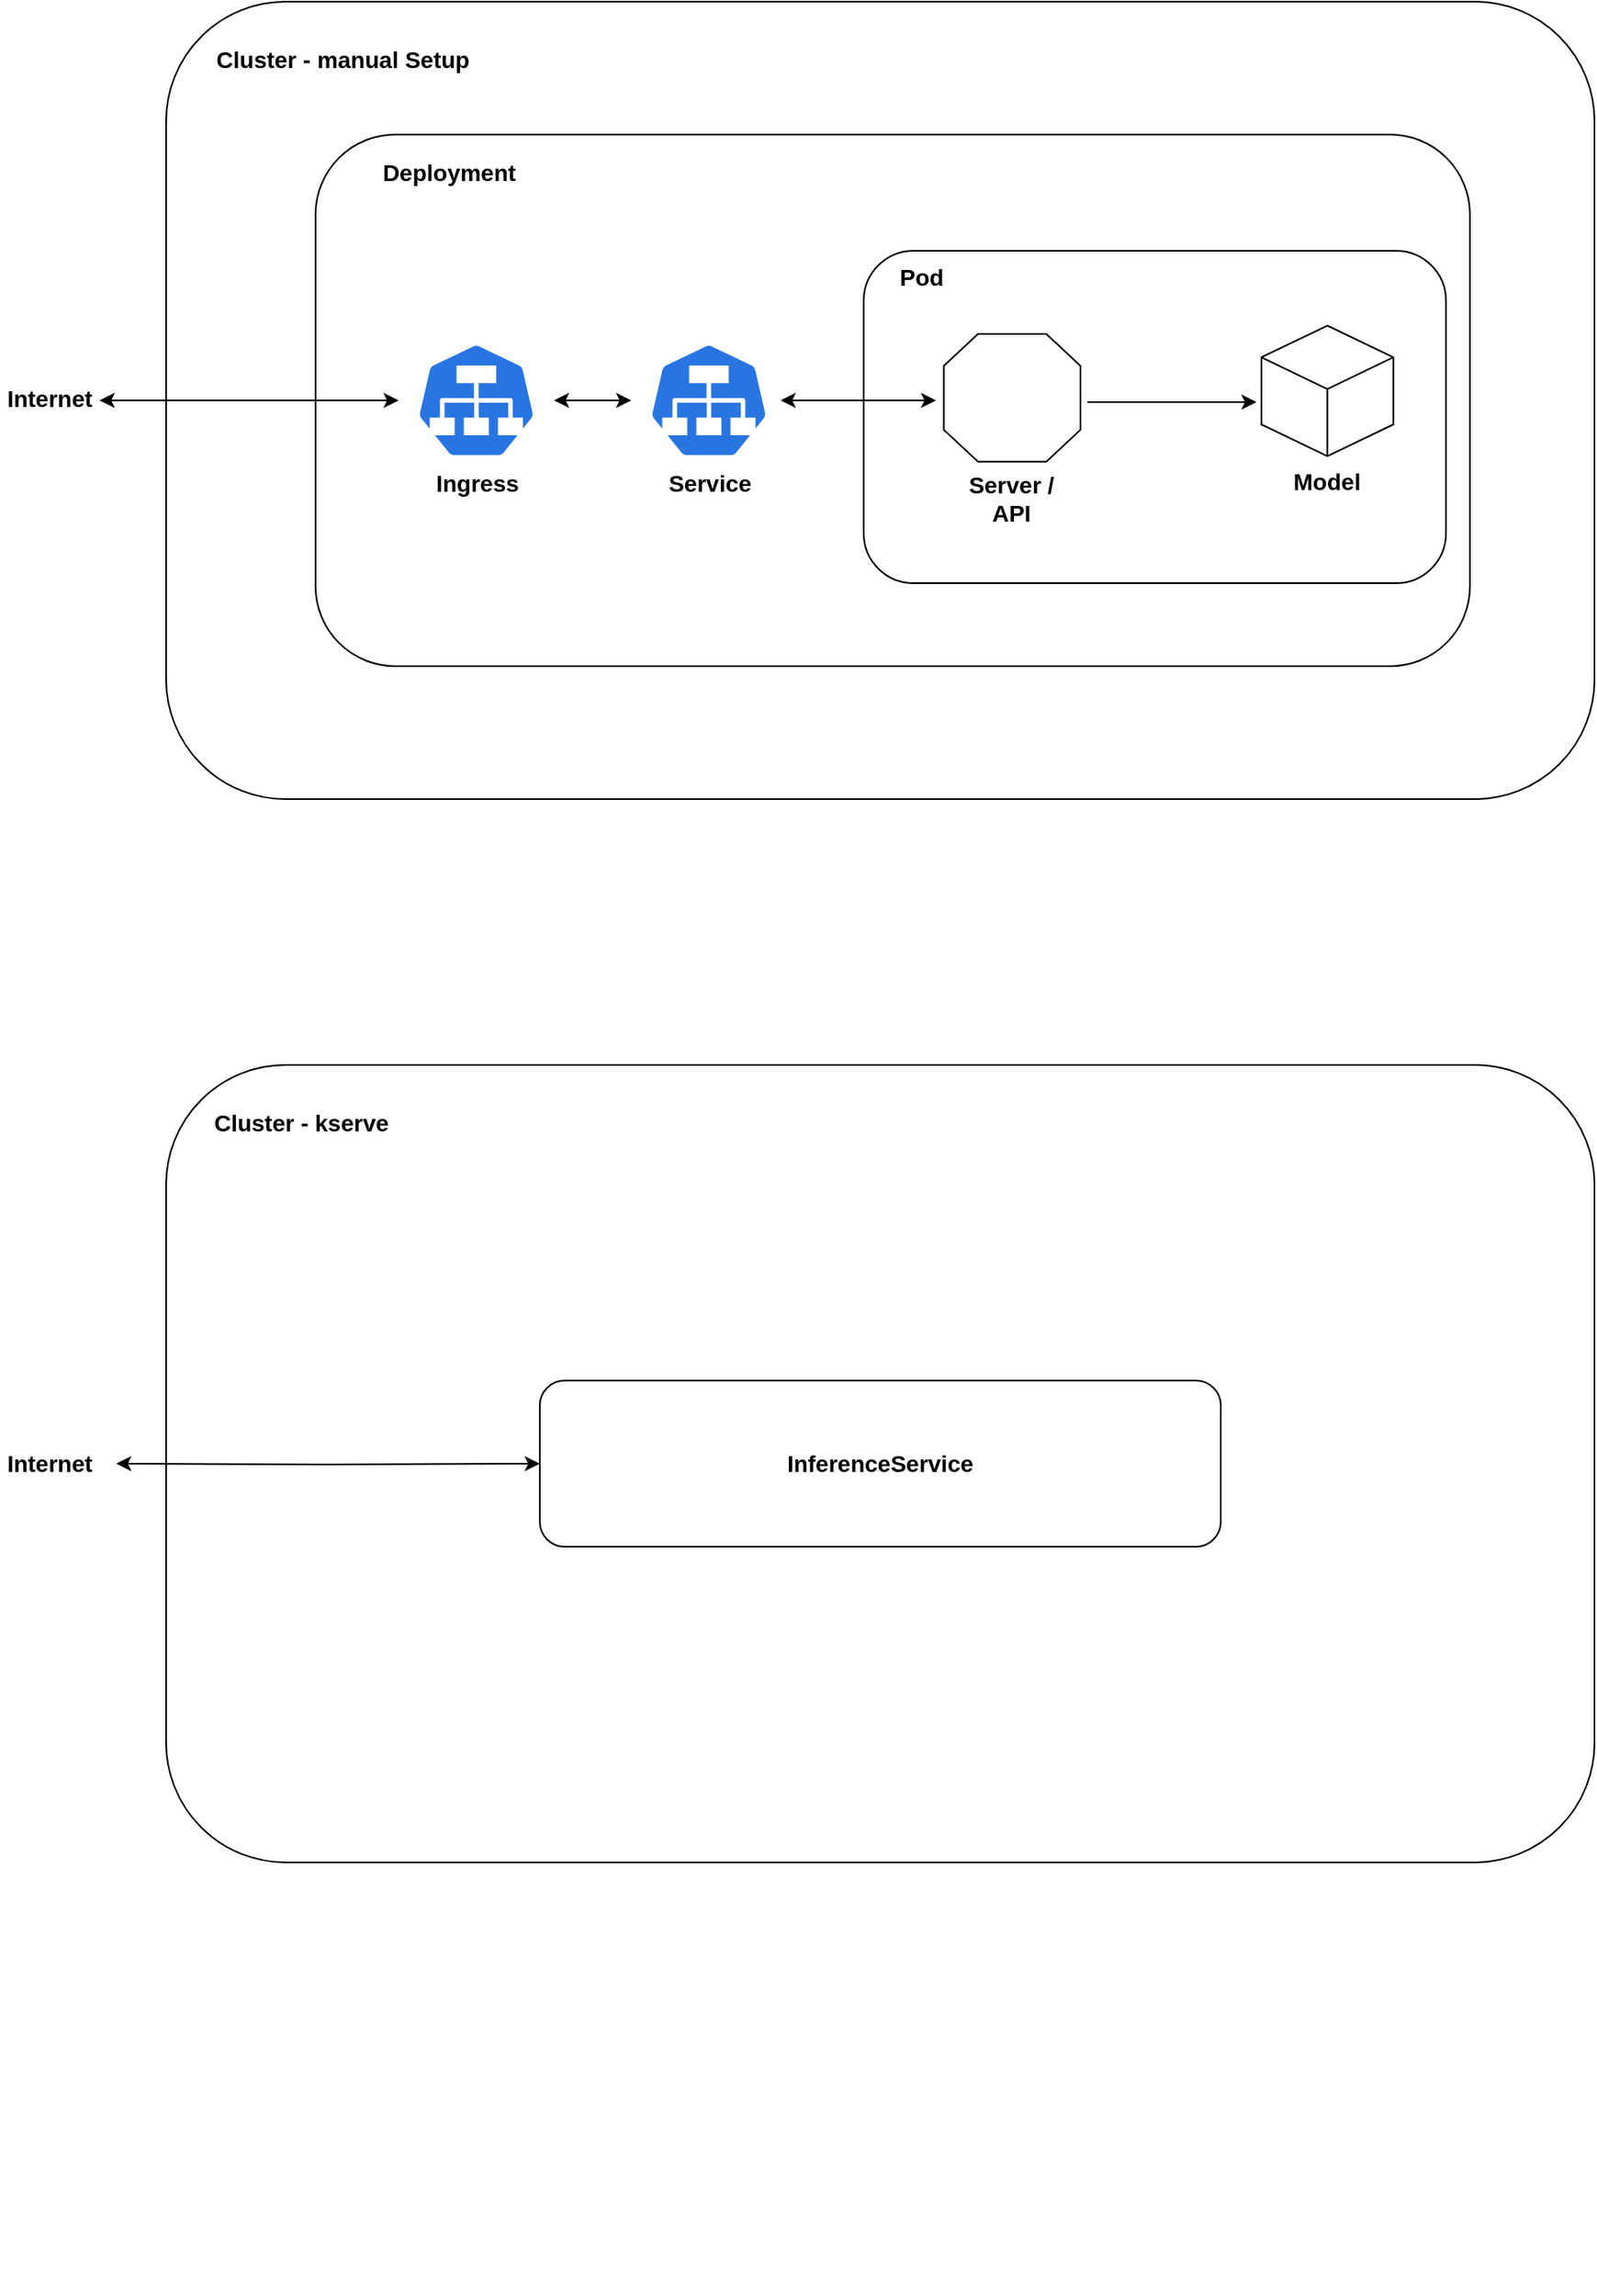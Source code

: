 <mxfile version="21.3.7" type="github">
  <diagram name="Seite-1" id="siMDzmh9th0kyNc52Dn3">
    <mxGraphModel dx="2901" dy="1124" grid="1" gridSize="10" guides="1" tooltips="1" connect="1" arrows="1" fold="1" page="1" pageScale="1" pageWidth="827" pageHeight="1169" math="0" shadow="0">
      <root>
        <mxCell id="0" />
        <mxCell id="1" parent="0" />
        <mxCell id="Cmi2xkos4yfOfPqy_iQo-10" value="" style="group" vertex="1" connectable="0" parent="1">
          <mxGeometry x="-60" y="40" width="860" height="740" as="geometry" />
        </mxCell>
        <mxCell id="Cmi2xkos4yfOfPqy_iQo-1" value="" style="rounded=1;whiteSpace=wrap;html=1;fillColor=none;" vertex="1" parent="Cmi2xkos4yfOfPqy_iQo-10">
          <mxGeometry width="860" height="480" as="geometry" />
        </mxCell>
        <mxCell id="Cmi2xkos4yfOfPqy_iQo-9" value="&lt;font style=&quot;font-size: 14px;&quot;&gt;&lt;b&gt;Cluster - manual Setup&lt;/b&gt;&lt;/font&gt;" style="text;html=1;strokeColor=none;fillColor=none;align=center;verticalAlign=middle;whiteSpace=wrap;rounded=0;" vertex="1" parent="Cmi2xkos4yfOfPqy_iQo-10">
          <mxGeometry x="22.63" y="20" width="167.37" height="30" as="geometry" />
        </mxCell>
        <mxCell id="Cmi2xkos4yfOfPqy_iQo-17" value="" style="group" vertex="1" connectable="0" parent="Cmi2xkos4yfOfPqy_iQo-10">
          <mxGeometry x="90" y="80" width="717.48" height="320" as="geometry" />
        </mxCell>
        <mxCell id="Cmi2xkos4yfOfPqy_iQo-18" value="" style="rounded=1;whiteSpace=wrap;html=1;fillColor=none;" vertex="1" parent="Cmi2xkos4yfOfPqy_iQo-17">
          <mxGeometry width="694.974" height="320" as="geometry" />
        </mxCell>
        <mxCell id="Cmi2xkos4yfOfPqy_iQo-19" value="&lt;font style=&quot;font-size: 14px;&quot;&gt;&lt;b&gt;Deployment&lt;/b&gt;&lt;/font&gt;" style="text;html=1;strokeColor=none;fillColor=none;align=center;verticalAlign=middle;whiteSpace=wrap;rounded=0;" vertex="1" parent="Cmi2xkos4yfOfPqy_iQo-17">
          <mxGeometry x="53.465" y="13.333" width="54.866" height="20" as="geometry" />
        </mxCell>
        <mxCell id="Cmi2xkos4yfOfPqy_iQo-13" value="" style="group" vertex="1" connectable="0" parent="Cmi2xkos4yfOfPqy_iQo-17">
          <mxGeometry x="330" y="70" width="387.48" height="200" as="geometry" />
        </mxCell>
        <mxCell id="Cmi2xkos4yfOfPqy_iQo-14" value="" style="rounded=1;whiteSpace=wrap;html=1;fillColor=none;" vertex="1" parent="Cmi2xkos4yfOfPqy_iQo-13">
          <mxGeometry width="350.578" height="200" as="geometry" />
        </mxCell>
        <mxCell id="Cmi2xkos4yfOfPqy_iQo-15" value="&lt;font style=&quot;font-size: 14px;&quot;&gt;&lt;b&gt;Pod&lt;/b&gt;&lt;/font&gt;" style="text;html=1;strokeColor=none;fillColor=none;align=center;verticalAlign=middle;whiteSpace=wrap;rounded=0;" vertex="1" parent="Cmi2xkos4yfOfPqy_iQo-13">
          <mxGeometry x="20.567" y="10.003" width="27.677" height="12.5" as="geometry" />
        </mxCell>
        <mxCell id="Cmi2xkos4yfOfPqy_iQo-6" value="" style="group" vertex="1" connectable="0" parent="Cmi2xkos4yfOfPqy_iQo-13">
          <mxGeometry x="226.212" y="45" width="105.908" height="110" as="geometry" />
        </mxCell>
        <mxCell id="Cmi2xkos4yfOfPqy_iQo-3" value="" style="html=1;whiteSpace=wrap;shape=isoCube2;backgroundOutline=1;isoAngle=15;fillColor=none;" vertex="1" parent="Cmi2xkos4yfOfPqy_iQo-6">
          <mxGeometry x="13.239" width="79.431" height="78.571" as="geometry" />
        </mxCell>
        <mxCell id="Cmi2xkos4yfOfPqy_iQo-5" value="&lt;b&gt;&lt;font style=&quot;font-size: 14px;&quot;&gt;Model&lt;/font&gt;&lt;/b&gt;" style="whiteSpace=wrap;html=1;fillColor=none;strokeColor=none;" vertex="1" parent="Cmi2xkos4yfOfPqy_iQo-6">
          <mxGeometry y="78.571" width="105.908" height="31.429" as="geometry" />
        </mxCell>
        <mxCell id="Cmi2xkos4yfOfPqy_iQo-22" value="" style="group" vertex="1" connectable="0" parent="Cmi2xkos4yfOfPqy_iQo-13">
          <mxGeometry x="48.245" y="50" width="82.259" height="100" as="geometry" />
        </mxCell>
        <mxCell id="Cmi2xkos4yfOfPqy_iQo-20" value="" style="verticalLabelPosition=bottom;verticalAlign=top;html=1;shape=mxgraph.basic.polygon;polyCoords=[[0.25,0],[0.75,0],[1,0.25],[1,0.75],[0.75,1],[0.25,1],[0,0.75],[0,0.25]];polyline=0;fillColor=none;" vertex="1" parent="Cmi2xkos4yfOfPqy_iQo-22">
          <mxGeometry width="82.259" height="76.923" as="geometry" />
        </mxCell>
        <mxCell id="Cmi2xkos4yfOfPqy_iQo-21" value="&lt;font style=&quot;font-size: 14px;&quot;&gt;&lt;b&gt;Server / API&lt;/b&gt;&lt;/font&gt;" style="text;html=1;strokeColor=none;fillColor=none;align=center;verticalAlign=middle;whiteSpace=wrap;rounded=0;" vertex="1" parent="Cmi2xkos4yfOfPqy_iQo-22">
          <mxGeometry x="4.113" y="87.498" width="74.033" height="23.077" as="geometry" />
        </mxCell>
        <mxCell id="Cmi2xkos4yfOfPqy_iQo-23" value="" style="endArrow=classic;html=1;rounded=0;exitX=1.051;exitY=0.533;exitDx=0;exitDy=0;exitPerimeter=0;" edge="1" parent="Cmi2xkos4yfOfPqy_iQo-13" source="Cmi2xkos4yfOfPqy_iQo-20">
          <mxGeometry width="50" height="50" relative="1" as="geometry">
            <mxPoint x="-421.576" y="210" as="sourcePoint" />
            <mxPoint x="236.494" y="91" as="targetPoint" />
            <Array as="points" />
          </mxGeometry>
        </mxCell>
        <mxCell id="Cmi2xkos4yfOfPqy_iQo-26" value="" style="endArrow=classic;startArrow=classic;html=1;rounded=0;" edge="1" parent="Cmi2xkos4yfOfPqy_iQo-13">
          <mxGeometry width="50" height="50" relative="1" as="geometry">
            <mxPoint x="-49.997" y="90" as="sourcePoint" />
            <mxPoint x="43.558" y="90" as="targetPoint" />
          </mxGeometry>
        </mxCell>
        <mxCell id="Cmi2xkos4yfOfPqy_iQo-25" value="&lt;b&gt;&lt;font style=&quot;font-size: 14px;&quot;&gt;Service&lt;/font&gt;&lt;/b&gt;" style="sketch=0;html=1;dashed=0;whitespace=wrap;fillColor=#2875E2;strokeColor=#ffffff;points=[[0.005,0.63,0],[0.1,0.2,0],[0.9,0.2,0],[0.5,0,0],[0.995,0.63,0],[0.72,0.99,0],[0.5,1,0],[0.28,0.99,0]];verticalLabelPosition=bottom;align=center;verticalAlign=top;shape=mxgraph.kubernetes.icon;prIcon=svc" vertex="1" parent="Cmi2xkos4yfOfPqy_iQo-17">
          <mxGeometry x="190.004" y="125" width="93.554" height="70" as="geometry" />
        </mxCell>
        <mxCell id="Cmi2xkos4yfOfPqy_iQo-50" value="" style="edgeStyle=orthogonalEdgeStyle;rounded=0;orthogonalLoop=1;jettySize=auto;html=1;startArrow=classic;startFill=1;" edge="1" parent="Cmi2xkos4yfOfPqy_iQo-17" source="Cmi2xkos4yfOfPqy_iQo-49" target="Cmi2xkos4yfOfPqy_iQo-25">
          <mxGeometry relative="1" as="geometry" />
        </mxCell>
        <mxCell id="Cmi2xkos4yfOfPqy_iQo-49" value="&lt;span style=&quot;font-size: 14px;&quot;&gt;&lt;b&gt;Ingress&lt;/b&gt;&lt;/span&gt;" style="sketch=0;html=1;dashed=0;whitespace=wrap;fillColor=#2875E2;strokeColor=#ffffff;points=[[0.005,0.63,0],[0.1,0.2,0],[0.9,0.2,0],[0.5,0,0],[0.995,0.63,0],[0.72,0.99,0],[0.5,1,0],[0.28,0.99,0]];verticalLabelPosition=bottom;align=center;verticalAlign=top;shape=mxgraph.kubernetes.icon;prIcon=svc" vertex="1" parent="Cmi2xkos4yfOfPqy_iQo-17">
          <mxGeometry x="50" y="125" width="93.554" height="70" as="geometry" />
        </mxCell>
        <mxCell id="Cmi2xkos4yfOfPqy_iQo-52" value="" style="edgeStyle=orthogonalEdgeStyle;rounded=0;orthogonalLoop=1;jettySize=auto;html=1;startArrow=classic;startFill=1;" edge="1" parent="1" source="Cmi2xkos4yfOfPqy_iQo-49">
          <mxGeometry relative="1" as="geometry">
            <mxPoint x="-100" y="280" as="targetPoint" />
          </mxGeometry>
        </mxCell>
        <mxCell id="Cmi2xkos4yfOfPqy_iQo-53" value="&lt;b&gt;&lt;font style=&quot;font-size: 14px;&quot;&gt;Internet&lt;/font&gt;&lt;/b&gt;" style="text;html=1;strokeColor=none;fillColor=none;align=center;verticalAlign=middle;whiteSpace=wrap;rounded=0;" vertex="1" parent="1">
          <mxGeometry x="-160" y="264" width="60" height="30" as="geometry" />
        </mxCell>
        <mxCell id="Cmi2xkos4yfOfPqy_iQo-54" value="" style="group;rounded=0;" vertex="1" connectable="0" parent="1">
          <mxGeometry x="-60" y="680" width="860" height="740" as="geometry" />
        </mxCell>
        <mxCell id="Cmi2xkos4yfOfPqy_iQo-55" value="" style="rounded=1;whiteSpace=wrap;html=1;fillColor=none;" vertex="1" parent="Cmi2xkos4yfOfPqy_iQo-54">
          <mxGeometry width="860" height="480" as="geometry" />
        </mxCell>
        <mxCell id="Cmi2xkos4yfOfPqy_iQo-56" value="&lt;font style=&quot;font-size: 14px;&quot;&gt;&lt;b&gt;Cluster - kserve&lt;/b&gt;&lt;/font&gt;" style="text;html=1;strokeColor=none;fillColor=none;align=center;verticalAlign=middle;whiteSpace=wrap;rounded=0;" vertex="1" parent="Cmi2xkos4yfOfPqy_iQo-54">
          <mxGeometry x="22.63" y="20" width="117.37" height="30" as="geometry" />
        </mxCell>
        <mxCell id="Cmi2xkos4yfOfPqy_iQo-77" value="&lt;b&gt;&lt;font style=&quot;font-size: 14px;&quot;&gt;InferenceService&lt;/font&gt;&lt;/b&gt;" style="rounded=1;whiteSpace=wrap;html=1;fillColor=none;" vertex="1" parent="Cmi2xkos4yfOfPqy_iQo-54">
          <mxGeometry x="225" y="190" width="410" height="100" as="geometry" />
        </mxCell>
        <mxCell id="Cmi2xkos4yfOfPqy_iQo-75" value="" style="edgeStyle=orthogonalEdgeStyle;rounded=0;orthogonalLoop=1;jettySize=auto;html=1;startArrow=classic;startFill=1;" edge="1" parent="1" target="Cmi2xkos4yfOfPqy_iQo-77">
          <mxGeometry relative="1" as="geometry">
            <mxPoint x="-90" y="920" as="sourcePoint" />
            <mxPoint x="80" y="920" as="targetPoint" />
          </mxGeometry>
        </mxCell>
        <mxCell id="Cmi2xkos4yfOfPqy_iQo-74" value="&lt;b&gt;&lt;font style=&quot;font-size: 14px;&quot;&gt;Internet&lt;/font&gt;&lt;/b&gt;" style="text;html=1;strokeColor=none;fillColor=none;align=center;verticalAlign=middle;whiteSpace=wrap;rounded=0;" vertex="1" parent="1">
          <mxGeometry x="-160" y="905" width="60" height="30" as="geometry" />
        </mxCell>
      </root>
    </mxGraphModel>
  </diagram>
</mxfile>
